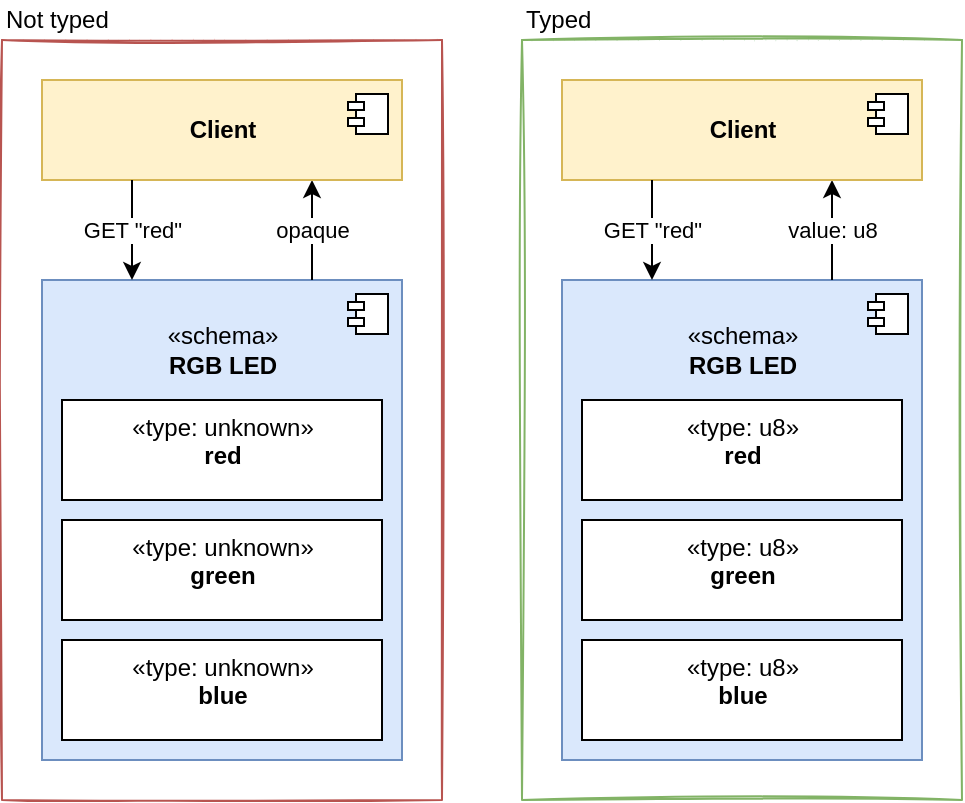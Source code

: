 <mxfile>
    <diagram id="qsWdjLXhYfynifRHrDlj" name="Page-1">
        <mxGraphModel dx="517" dy="1678" grid="1" gridSize="10" guides="1" tooltips="1" connect="1" arrows="1" fold="1" page="1" pageScale="1" pageWidth="1169" pageHeight="827" math="0" shadow="0">
            <root>
                <mxCell id="0"/>
                <mxCell id="1" parent="0"/>
                <mxCell id="42" value="" style="swimlane;startSize=0;fillColor=#d5e8d4;strokeColor=#82b366;sketch=1;" parent="1" vertex="1">
                    <mxGeometry x="320" y="-710" width="220" height="380" as="geometry"/>
                </mxCell>
                <mxCell id="186" value="&lt;br&gt;«schema»&lt;br&gt;&lt;b&gt;RGB LED&lt;/b&gt;" style="html=1;dropTarget=0;verticalAlign=top;fillColor=#dae8fc;strokeColor=#6c8ebf;sketch=0;" parent="42" vertex="1">
                    <mxGeometry x="20" y="120" width="180" height="240" as="geometry"/>
                </mxCell>
                <mxCell id="187" value="" style="shape=module;jettyWidth=8;jettyHeight=4;sketch=0;" parent="186" vertex="1">
                    <mxGeometry x="1" width="20" height="20" relative="1" as="geometry">
                        <mxPoint x="-27" y="7" as="offset"/>
                    </mxGeometry>
                </mxCell>
                <mxCell id="188" value="«type: u8»&lt;br&gt;&lt;b&gt;red&lt;/b&gt;" style="html=1;dropTarget=0;verticalAlign=top;sketch=0;" parent="42" vertex="1">
                    <mxGeometry x="30" y="180" width="160" height="50" as="geometry"/>
                </mxCell>
                <mxCell id="189" value="«type: u8»&lt;br&gt;&lt;b&gt;green&lt;/b&gt;" style="html=1;dropTarget=0;verticalAlign=top;sketch=0;" parent="42" vertex="1">
                    <mxGeometry x="30" y="240" width="160" height="50" as="geometry"/>
                </mxCell>
                <mxCell id="190" value="«type: u8»&lt;br&gt;&lt;b&gt;blue&lt;/b&gt;" style="html=1;dropTarget=0;verticalAlign=top;sketch=0;" parent="42" vertex="1">
                    <mxGeometry x="30" y="300" width="160" height="50" as="geometry"/>
                </mxCell>
                <mxCell id="191" value="value: u8" style="edgeStyle=elbowEdgeStyle;html=1;elbow=vertical;rounded=0;entryX=0.75;entryY=1;entryDx=0;entryDy=0;exitX=0.75;exitY=0;exitDx=0;exitDy=0;" parent="42" source="186" target="192" edge="1">
                    <mxGeometry relative="1" as="geometry">
                        <mxPoint x="-120" y="660" as="targetPoint"/>
                    </mxGeometry>
                </mxCell>
                <mxCell id="192" value="&lt;b&gt;Client&lt;/b&gt;" style="html=1;dropTarget=0;verticalAlign=middle;fillColor=#fff2cc;strokeColor=#d6b656;glass=0;rounded=0;shadow=0;sketch=0;" parent="42" vertex="1">
                    <mxGeometry x="20" y="20" width="180" height="50" as="geometry"/>
                </mxCell>
                <mxCell id="193" value="" style="shape=module;jettyWidth=8;jettyHeight=4;sketch=0;" parent="192" vertex="1">
                    <mxGeometry x="1" width="20" height="20" relative="1" as="geometry">
                        <mxPoint x="-27" y="7" as="offset"/>
                    </mxGeometry>
                </mxCell>
                <mxCell id="194" value="GET &quot;red&quot;" style="edgeStyle=elbowEdgeStyle;html=1;elbow=vertical;exitX=0.25;exitY=1;exitDx=0;exitDy=0;rounded=0;entryX=0.25;entryY=0;entryDx=0;entryDy=0;" parent="42" source="192" target="186" edge="1">
                    <mxGeometry relative="1" as="geometry">
                        <mxPoint x="-180" y="807.5" as="sourcePoint"/>
                        <mxPoint x="-30" y="807.6" as="targetPoint"/>
                    </mxGeometry>
                </mxCell>
                <mxCell id="44" value="" style="swimlane;startSize=0;fillColor=#f8cecc;strokeColor=#b85450;sketch=1;" parent="1" vertex="1">
                    <mxGeometry x="60" y="-710" width="220" height="380" as="geometry"/>
                </mxCell>
                <mxCell id="149" value="&lt;br&gt;«schema»&lt;br&gt;&lt;b&gt;RGB LED&lt;/b&gt;" style="html=1;dropTarget=0;verticalAlign=top;fillColor=#dae8fc;strokeColor=#6c8ebf;sketch=0;" parent="44" vertex="1">
                    <mxGeometry x="20" y="120" width="180" height="240" as="geometry"/>
                </mxCell>
                <mxCell id="150" value="" style="shape=module;jettyWidth=8;jettyHeight=4;sketch=0;" parent="149" vertex="1">
                    <mxGeometry x="1" width="20" height="20" relative="1" as="geometry">
                        <mxPoint x="-27" y="7" as="offset"/>
                    </mxGeometry>
                </mxCell>
                <mxCell id="151" value="«type: unknown»&lt;br&gt;&lt;b&gt;red&lt;/b&gt;" style="html=1;dropTarget=0;verticalAlign=top;sketch=0;" parent="44" vertex="1">
                    <mxGeometry x="30" y="180" width="160" height="50" as="geometry"/>
                </mxCell>
                <mxCell id="153" value="«type: unknown»&lt;br&gt;&lt;b&gt;green&lt;/b&gt;" style="html=1;dropTarget=0;verticalAlign=top;sketch=0;" parent="44" vertex="1">
                    <mxGeometry x="30" y="240" width="160" height="50" as="geometry"/>
                </mxCell>
                <mxCell id="154" value="«type: unknown»&lt;br&gt;&lt;b&gt;blue&lt;/b&gt;" style="html=1;dropTarget=0;verticalAlign=top;sketch=0;" parent="44" vertex="1">
                    <mxGeometry x="30" y="300" width="160" height="50" as="geometry"/>
                </mxCell>
                <mxCell id="171" value="opaque" style="edgeStyle=elbowEdgeStyle;html=1;elbow=vertical;rounded=0;entryX=0.75;entryY=1;entryDx=0;entryDy=0;exitX=0.75;exitY=0;exitDx=0;exitDy=0;" parent="44" source="149" target="162" edge="1">
                    <mxGeometry relative="1" as="geometry">
                        <mxPoint x="-60" y="-50" as="targetPoint"/>
                    </mxGeometry>
                </mxCell>
                <mxCell id="162" value="&lt;b&gt;Client&lt;/b&gt;" style="html=1;dropTarget=0;verticalAlign=middle;fillColor=#fff2cc;strokeColor=#d6b656;glass=0;rounded=0;shadow=0;sketch=0;" parent="44" vertex="1">
                    <mxGeometry x="20" y="20" width="180" height="50" as="geometry"/>
                </mxCell>
                <mxCell id="163" value="" style="shape=module;jettyWidth=8;jettyHeight=4;sketch=0;" parent="162" vertex="1">
                    <mxGeometry x="1" width="20" height="20" relative="1" as="geometry">
                        <mxPoint x="-27" y="7" as="offset"/>
                    </mxGeometry>
                </mxCell>
                <mxCell id="174" value="GET &quot;red&quot;" style="edgeStyle=elbowEdgeStyle;html=1;elbow=vertical;exitX=0.25;exitY=1;exitDx=0;exitDy=0;rounded=0;entryX=0.25;entryY=0;entryDx=0;entryDy=0;" parent="44" source="162" target="149" edge="1">
                    <mxGeometry relative="1" as="geometry">
                        <mxPoint x="-120" y="97.5" as="sourcePoint"/>
                        <mxPoint x="30" y="97.6" as="targetPoint"/>
                    </mxGeometry>
                </mxCell>
                <mxCell id="46" value="Not typed" style="text;html=1;align=left;verticalAlign=middle;resizable=0;points=[];autosize=1;strokeColor=none;fillColor=none;sketch=0;" parent="1" vertex="1">
                    <mxGeometry x="60" y="-730" width="70" height="20" as="geometry"/>
                </mxCell>
                <mxCell id="47" value="Typed" style="text;html=1;align=left;verticalAlign=middle;resizable=0;points=[];autosize=1;strokeColor=none;fillColor=none;sketch=0;" parent="1" vertex="1">
                    <mxGeometry x="320" y="-730" width="50" height="20" as="geometry"/>
                </mxCell>
            </root>
        </mxGraphModel>
    </diagram>
</mxfile>